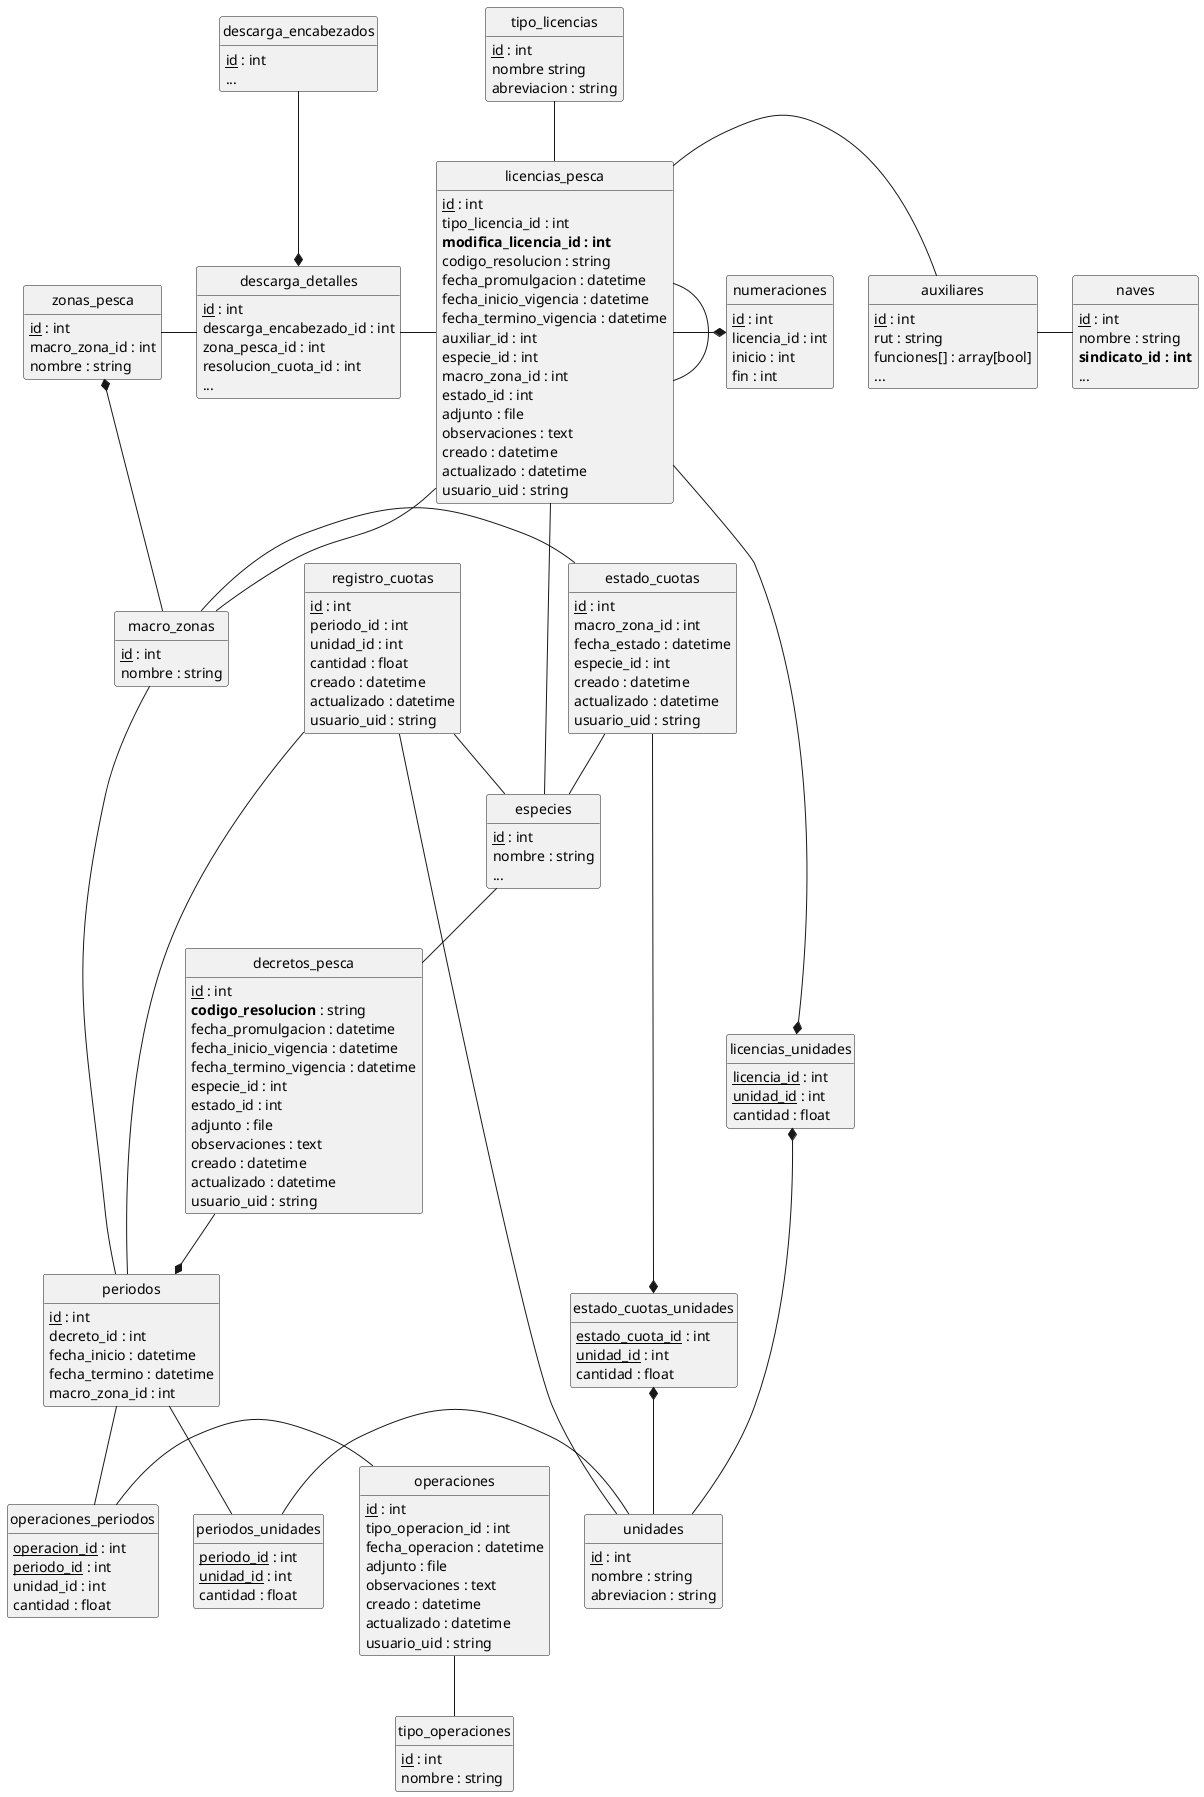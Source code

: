 @startuml
hide methods
hide circle

!define PK(x) <u>x</u>

''''''''''''''''''''''''
' Definicion de Clases '
''''''''''''''''''''''''
'ex-resolcuion_derechos'
class "licencias_pesca" as LIC
'ex-resolcuion_cuotas'
class "decretos_pesca" as DEC
class "operaciones" as OP
class "macro_zonas" as MZONA
class "zonas_pesca" as ZONA
class "operaciones_periodos" as OPPER
class "periodos" as PER
class "licencias_unidades" as LICUNI
class "registro_cuotas" as RCUO
'class "licencias_naves" as LICNAVE
class "tipo_licencias" as TLIC
class "periodos_unidades" as PERUNI
class "numeraciones" as NUM
class "estado_cuotas" as ESTC
class "estado_cuotas_unidades" as ESTCUNI
'''' RMP ''''
class "descarga_encabezados" as DENC
class "descarga_detalles" as DDET
class "especies" as ESP
class "unidades" as UNI
class "auxiliares" as AUX
class "naves" as NAVE

class "tipo_operaciones" as TOP
' Resoluciones de Derechos '
class LIC {
  PK(id) : int
  tipo_licencia_id : int
  **modifica_licencia_id : int**
  codigo_resolucion : string
  fecha_promulgacion : datetime
  fecha_inicio_vigencia : datetime
  fecha_termino_vigencia : datetime
  auxiliar_id : int
  especie_id : int
  macro_zona_id : int
  estado_id : int
  adjunto : file
  observaciones : text
  creado : datetime
  actualizado : datetime
  usuario_uid : string
  'PoDECentaje de la cuota total'
  'coef_participacion : Unidades
  'unidades_minimas_divisibles : Unidades
  'unidad_minima_residual : Unidades
  'en relacion cantidad de umd'
  'Zona de pesca - Puede ser macrozona o region'
}

' Decretos '
class DEC {
  PK(id) : int
  **codigo_resolucion** : string
  fecha_promulgacion : datetime
  fecha_inicio_vigencia : datetime
  fecha_termino_vigencia : datetime
  especie_id : int
  estado_id : int
  adjunto : file
  observaciones : text
  creado : datetime
  actualizado : datetime
  usuario_uid : string
}

' Registro Cuotas'
class RCUO {
    PK(id) : int
    periodo_id : int
    unidad_id : int
    cantidad : float
    creado : datetime
    actualizado : datetime
    usuario_uid : string
}

' Operaciones '
class OP {
  PK(id) : int
  tipo_operacion_id : int
  fecha_operacion : datetime
  adjunto : file
  observaciones : text
  creado : datetime
  actualizado : datetime
  usuario_uid : string
}

' Periodos '
class PER {
  PK(id) : int
  decreto_id : int
  fecha_inicio : datetime
  fecha_termino : datetime
  macro_zona_id : int
}

' Operacions - Periodos '
class OPPER {
  PK(operacion_id) : int
  PK(periodo_id) : int
  unidad_id : int
  cantidad : float
}

' Auxiliares '
class AUX {
  PK(id) : int
  rut : string
  funciones[] : array[bool]
  ...
}

' Perdiodos - Unidades'
class PERUNI {
  PK(periodo_id) : int
  PK(unidad_id) : int
  cantidad : float
}

' Numeraciones '
class NUM {
  PK(id) : int
  licencia_id : int
  inicio : int
  fin : int
}

' Unidades '
class UNI {
  PK(id) : int
  nombre : string
  abreviacion : string
}

' Especies '
class ESP {
  PK(id) : int
  nombre : string
  ...
}

' Macro Zonas '
class MZONA {
  PK(id) : int
  nombre : string
}

' Zonas de Pesca '
class ZONA {
  PK(id) : int
  macro_zona_id : int
  nombre : string
}

' Resolucion de Derechos - Unidades'
class LICUNI {
  PK(licencia_id) : int
  PK(unidad_id) : int
  cantidad : float
}

' Tipo de Licencias '
class TLIC {
  PK(id) : int
  nombre string
  abreviacion : string
}

/' Resolucion de Derechos - Naves
class LICNAVE {
  PK(licencia_id) : int
  PK(nave_id) : int
  unidad_id : int
  cantidad : float
}'/

' Naves '
class NAVE {
  PK(id) : int
  nombre : string
  **sindicato_id : int**
  ...
}

class ESTC {
  PK(id) : int
  macro_zona_id : int
  fecha_estado : datetime
  especie_id : int
  creado : datetime
  actualizado : datetime
  usuario_uid : string
}

class ESTCUNI {
  PK(estado_cuota_id) : int
  PK(unidad_id) : int
  cantidad : float
}

' Tipo Operaciones '
class TOP {
  PK(id) : int
  nombre : string
}

''''' RMP '''''
class DENC {
  PK(id) : int
  ...
}

class DDET {
  PK(id) : int
  descarga_encabezado_id : int
  zona_pesca_id : int
  resolucion_cuota_id : int
  ...
}

''''''''''''''''''''''''''''
' Definicion de Relaciones '
''''''''''''''''''''''''''''

'LIC --* DEC
LIC -- LIC
LIC -u- TLIC
LIC -r* NUM
'LICNAVE *- LIC
'LICNAVE *-u- NAVE
LIC -* LICUNI
LICUNI *-- UNI
LIC -- ESP
LIC -r AUX

RCUO -- ESP
RCUO -- PER
RCUO -- UNI

AUX - NAVE

LIC -- MZONA
MZONA --* ZONA
MZONA - ESTC
ESTC -- ESP
ESTC --* ESTCUNI
ESTCUNI *-- UNI

DEC --* PER
PER -- PERUNI
PER -- MZONA
PERUNI -r UNI
ESP -- DEC

' Operaciones '
OP -r OPPER
OPPER -u- PER
OP -- TOP

' Descargas '
DENC --* DDET
DDET -l ZONA
DDET -r LIC

'''''''''
' Notas '
'''''''''
/'note top of DEC {
  ¿Una resolución de cuotas
  tiene un periodo de validez,
  pero varios donde en los que
  se aplica?
}'/
@enduml

